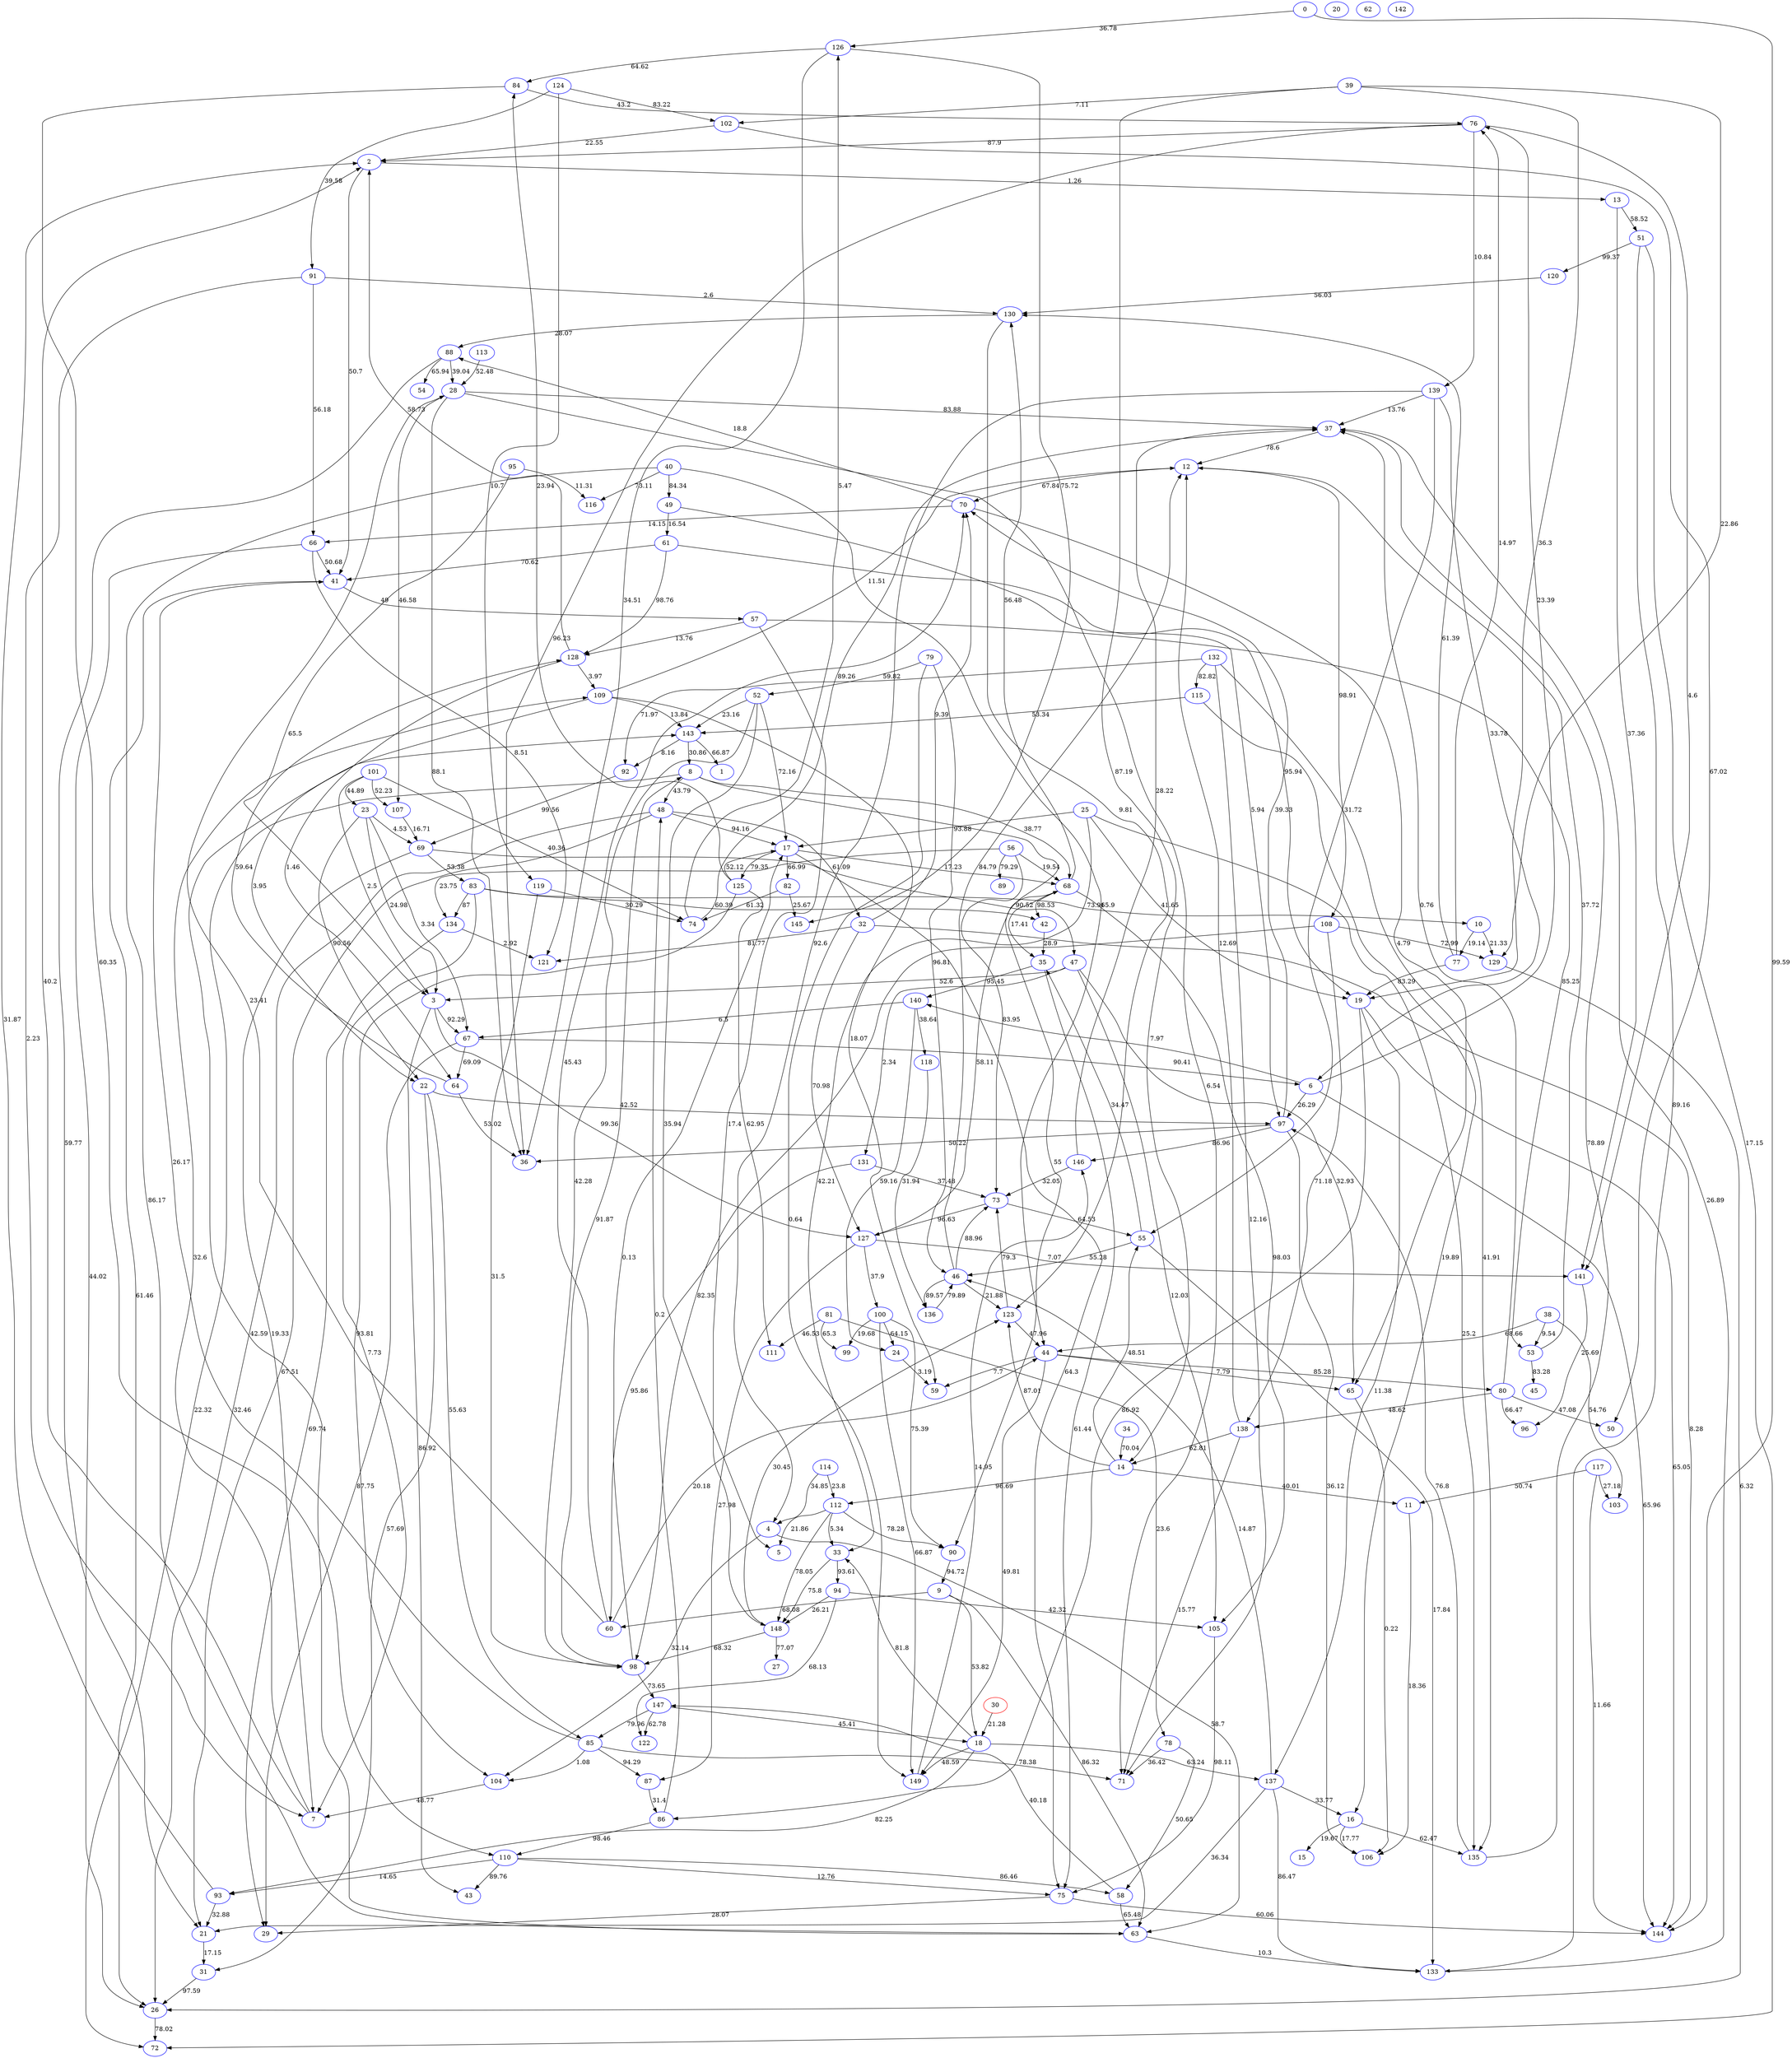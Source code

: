 digraph G {
    0 [pos="1.874,6.468!", label="0", color="blue"];
    1 [pos="2.674,1.641!", label="1", color="blue"];
    2 [pos="9.553,-0.027!", label="2", color="blue"];
    3 [pos="-1.001,-9.117!", label="3", color="blue"];
    4 [pos="5.25,2.378!", label="4", color="blue"];
    5 [pos="-6.311,7.758!", label="5", color="blue"];
    6 [pos="-6.923,-4.134!", label="6", color="blue"];
    7 [pos="7.952,7.724!", label="7", color="blue"];
    8 [pos="0.686,5.33!", label="8", color="blue"];
    9 [pos="-7.75,-1.769!", label="9", color="blue"];
    10 [pos="-7.597,-9.226!", label="10", color="blue"];
    11 [pos="0.635,-1.454!", label="11", color="blue"];
    12 [pos="8.072,-8.987!", label="12", color="blue"];
    13 [pos="-7.102,-0.897!", label="13", color="blue"];
    14 [pos="8.888,-6.32!", label="14", color="blue"];
    15 [pos="-6.033,-5.358!", label="15", color="blue"];
    16 [pos="-4.937,1.227!", label="16", color="blue"];
    17 [pos="-5.774,-2.043!", label="17", color="blue"];
    18 [pos="-0.474,-4.379!", label="18", color="blue"];
    19 [pos="-1.483,-9.778!", label="19", color="blue"];
    20 [pos="-6.409,-5.643!", label="20", color="blue"];
    21 [pos="1.501,9.614!", label="21", color="blue"];
    22 [pos="2.001,2.645!", label="22", color="blue"];
    23 [pos="-4.563,6.539!", label="23", color="blue"];
    24 [pos="2.39,-3.468!", label="24", color="blue"];
    25 [pos="-4.245,-5.152!", label="25", color="blue"];
    26 [pos="1.923,-4.185!", label="26", color="blue"];
    27 [pos="2.791,-3.725!", label="27", color="blue"];
    28 [pos="-4.905,-3.553!", label="28", color="blue"];
    29 [pos="-7.719,-7.416!", label="29", color="blue"];
    30 [pos="3.928,-9.791!", label="30", color="red"];
    31 [pos="-4.854,-5.836!", label="31", color="blue"];
    32 [pos="-1.805,3.025!", label="32", color="blue"];
    33 [pos="-8.074,-4.267!", label="33", color="blue"];
    34 [pos="-0.126,-3.664!", label="34", color="blue"];
    35 [pos="-1.903,-1.504!", label="35", color="blue"];
    36 [pos="9.459,-4.343!", label="36", color="blue"];
    37 [pos="-2.84,-8.422!", label="37", color="blue"];
    38 [pos="0.902,-5.882!", label="38", color="blue"];
    39 [pos="3.273,-4.533!", label="39", color="blue"];
    40 [pos="1.943,-6.552!", label="40", color="blue"];
    41 [pos="-8.443,-3.12!", label="41", color="blue"];
    42 [pos="-0.643,-0.905!", label="42", color="blue"];
    43 [pos="3.828,-3.888!", label="43", color="blue"];
    44 [pos="-2.158,-5.897!", label="44", color="blue"];
    45 [pos="-7.014,-4.622!", label="45", color="blue"];
    46 [pos="-9.259,-2.629!", label="46", color="blue"];
    47 [pos="-2.359,-9.459!", label="47", color="blue"];
    48 [pos="-4.404,-9.09!", label="48", color="blue"];
    49 [pos="6.823,1.087!", label="49", color="blue"];
    50 [pos="-8.947,-9.36!", label="50", color="blue"];
    51 [pos="-9.006,-4.798!", label="51", color="blue"];
    52 [pos="-8.513,-3.571!", label="52", color="blue"];
    53 [pos="7.329,-8.772!", label="53", color="blue"];
    54 [pos="-0.292,1.461!", label="54", color="blue"];
    55 [pos="-8.34,0.406!", label="55", color="blue"];
    56 [pos="-8.454,2.135!", label="56", color="blue"];
    57 [pos="-8.177,8.783!", label="57", color="blue"];
    58 [pos="-7.701,-2.897!", label="58", color="blue"];
    59 [pos="6.314,-6.991!", label="59", color="blue"];
    60 [pos="-4.191,-0.782!", label="60", color="blue"];
    61 [pos="6.413,-0.219!", label="61", color="blue"];
    62 [pos="-9.994,-5.913!", label="62", color="blue"];
    63 [pos="-5.421,-7.421!", label="63", color="blue"];
    64 [pos="5.643,-5.895!", label="64", color="blue"];
    65 [pos="-7.796,4.045!", label="65", color="blue"];
    66 [pos="-4.977,-8.086!", label="66", color="blue"];
    67 [pos="9.088,1.82!", label="67", color="blue"];
    68 [pos="-5.501,9.77!", label="68", color="blue"];
    69 [pos="0.912,-2.726!", label="69", color="blue"];
    70 [pos="-8.453,4.105!", label="70", color="blue"];
    71 [pos="-7.809,-3.534!", label="71", color="blue"];
    72 [pos="-5.945,9.449!", label="72", color="blue"];
    73 [pos="-3.503,-4.923!", label="73", color="blue"];
    74 [pos="-8.461,1.815!", label="74", color="blue"];
    75 [pos="9.746,2.207!", label="75", color="blue"];
    76 [pos="0.844,2.747!", label="76", color="blue"];
    77 [pos="-2.726,-0.151!", label="77", color="blue"];
    78 [pos="-8.86,0.301!", label="78", color="blue"];
    79 [pos="1.552,-5.536!", label="79", color="blue"];
    80 [pos="-9.864,-6.293!", label="80", color="blue"];
    81 [pos="7.437,1.925!", label="81", color="blue"];
    82 [pos="9.712,-3.735!", label="82", color="blue"];
    83 [pos="6.723,-3.722!", label="83", color="blue"];
    84 [pos="-5.402,-6.584!", label="84", color="blue"];
    85 [pos="0.126,0.19!", label="85", color="blue"];
    86 [pos="2.123,-4.726!", label="86", color="blue"];
    87 [pos="6.153,7.977!", label="87", color="blue"];
    88 [pos="-2.554,-9.275!", label="88", color="blue"];
    89 [pos="-8.397,-8.582!", label="89", color="blue"];
    90 [pos="7.678,6.23!", label="90", color="blue"];
    91 [pos="-9.453,-2.912!", label="91", color="blue"];
    92 [pos="-8.389,9.208!", label="92", color="blue"];
    93 [pos="-1.942,0.774!", label="93", color="blue"];
    94 [pos="-0.472,-3.02!", label="94", color="blue"];
    95 [pos="-7.223,5.13!", label="95", color="blue"];
    96 [pos="-9.541,0.987!", label="96", color="blue"];
    97 [pos="5.203,-2.351!", label="97", color="blue"];
    98 [pos="-5.449,-6.413!", label="98", color="blue"];
    99 [pos="-4.828,-7.047!", label="99", color="blue"];
    100 [pos="-3.15,-4.722!", label="100", color="blue"];
    101 [pos="0.497,1.582!", label="101", color="blue"];
    102 [pos="-5.197,-3.551!", label="102", color="blue"];
    103 [pos="-8.238,8.481!", label="103", color="blue"];
    104 [pos="2.047,0.403!", label="104", color="blue"];
    105 [pos="-3.522,7.99!", label="105", color="blue"];
    106 [pos="1.748,4.373!", label="106", color="blue"];
    107 [pos="2.07,5.789!", label="107", color="blue"];
    108 [pos="-4.267,-1.167!", label="108", color="blue"];
    109 [pos="-5.436,7.812!", label="109", color="blue"];
    110 [pos="2.055,-8.347!", label="110", color="blue"];
    111 [pos="-2.299,2.731!", label="111", color="blue"];
    112 [pos="-6.885,-6.446!", label="112", color="blue"];
    113 [pos="-1.275,-0.264!", label="113", color="blue"];
    114 [pos="-9.522,2.032!", label="114", color="blue"];
    115 [pos="9.866,8.203!", label="115", color="blue"];
    116 [pos="7.597,9.605!", label="116", color="blue"];
    117 [pos="3.636,3.124!", label="117", color="blue"];
    118 [pos="-0.003,-9.866!", label="118", color="blue"];
    119 [pos="-3.069,7.972!", label="119", color="blue"];
    120 [pos="7.769,3.1!", label="120", color="blue"];
    121 [pos="-1.767,-6.654!", label="121", color="blue"];
    122 [pos="-3.715,-8.709!", label="122", color="blue"];
    123 [pos="7.361,0.127!", label="123", color="blue"];
    124 [pos="-5.117,-3.505!", label="124", color="blue"];
    125 [pos="-8.559,-8.181!", label="125", color="blue"];
    126 [pos="-0.116,0.104!", label="126", color="blue"];
    127 [pos="2.7,1.866!", label="127", color="blue"];
    128 [pos="-4.734,-9.737!", label="128", color="blue"];
    129 [pos="-5.461,-8.767!", label="129", color="blue"];
    130 [pos="7.163,0.777!", label="130", color="blue"];
    131 [pos="-4.067,-5.162!", label="131", color="blue"];
    132 [pos="-3.392,-6.412!", label="132", color="blue"];
    133 [pos="-1.076,4.855!", label="133", color="blue"];
    134 [pos="4.079,-1.84!", label="134", color="blue"];
    135 [pos="-6.27,5.657!", label="135", color="blue"];
    136 [pos="-2.05,-4.696!", label="136", color="blue"];
    137 [pos="2.828,1.636!", label="137", color="blue"];
    138 [pos="-4.671,-4.175!", label="138", color="blue"];
    139 [pos="-6.37,-6.1!", label="139", color="blue"];
    140 [pos="1.389,6.17!", label="140", color="blue"];
    141 [pos="-4.425,9.252!", label="141", color="blue"];
    142 [pos="-9.858,0.836!", label="142", color="blue"];
    143 [pos="-1.689,6.35!", label="143", color="blue"];
    144 [pos="8.118,-9.229!", label="144", color="blue"];
    145 [pos="-7.506,-8.138!", label="145", color="blue"];
    146 [pos="-9.753,-4.442!", label="146", color="blue"];
    147 [pos="8.198,7.648!", label="147", color="blue"];
    148 [pos="-1.229,1.828!", label="148", color="blue"];
    149 [pos="-3.709,-5.889!", label="149", color="blue"];
    0 -> 144 [label="99.59"];
    0 -> 126 [label="36.78"];
    2 -> 41 [label="50.7"];
    2 -> 13 [label="1.26"];
    3 -> 127 [label="99.36"];
    3 -> 43 [label="86.92"];
    3 -> 67 [label="92.29"];
    4 -> 104 [label="32.14"];
    4 -> 63 [label="58.7"];
    6 -> 76 [label="23.39"];
    6 -> 140 [label="7.97"];
    6 -> 144 [label="65.96"];
    6 -> 97 [label="26.29"];
    7 -> 2 [label="40.2"];
    7 -> 109 [label="32.6"];
    8 -> 48 [label="43.79"];
    8 -> 90 [label="55"];
    8 -> 68 [label="38.77"];
    8 -> 72 [label="22.32"];
    9 -> 18 [label="53.82"];
    9 -> 60 [label="68.08"];
    9 -> 63 [label="86.32"];
    10 -> 77 [label="19.14"];
    10 -> 129 [label="21.33"];
    11 -> 106 [label="18.36"];
    12 -> 70 [label="67.84"];
    12 -> 108 [label="98.91"];
    13 -> 141 [label="37.36"];
    13 -> 51 [label="58.52"];
    14 -> 123 [label="87.01"];
    14 -> 112 [label="96.69"];
    14 -> 55 [label="48.51"];
    14 -> 11 [label="40.01"];
    16 -> 15 [label="19.67"];
    16 -> 135 [label="62.47"];
    16 -> 106 [label="17.77"];
    17 -> 68 [label="17.23"];
    17 -> 75 [label="64.3"];
    17 -> 125 [label="79.35"];
    17 -> 82 [label="66.99"];
    18 -> 93 [label="82.25"];
    18 -> 33 [label="81.8"];
    18 -> 137 [label="63.24"];
    18 -> 149 [label="48.59"];
    19 -> 144 [label="65.05"];
    19 -> 86 [label="86.92"];
    19 -> 137 [label="11.38"];
    21 -> 31 [label="17.15"];
    22 -> 97 [label="42.52"];
    22 -> 85 [label="55.63"];
    22 -> 31 [label="57.69"];
    23 -> 69 [label="4.53"];
    23 -> 22 [label="90.56"];
    23 -> 67 [label="3.34"];
    23 -> 3 [label="24.98"];
    24 -> 59 [label="3.19"];
    25 -> 135 [label="25.2"];
    25 -> 17 [label="93.88"];
    25 -> 33 [label="42.21"];
    25 -> 19 [label="41.65"];
    26 -> 72 [label="78.02"];
    28 -> 107 [label="46.58"];
    28 -> 71 [label="6.54"];
    28 -> 37 [label="83.88"];
    28 -> 36 [label="88.1"];
    30 -> 18 [label="21.28"];
    31 -> 26 [label="97.59"];
    32 -> 127 [label="70.98"];
    32 -> 70 [label="9.39"];
    32 -> 121 [label="81.77"];
    32 -> 144 [label="8.28"];
    33 -> 148 [label="75.8"];
    33 -> 94 [label="93.61"];
    34 -> 14 [label="70.04"];
    35 -> 140 [label="95.45"];
    35 -> 75 [label="61.44"];
    37 -> 12 [label="78.6"];
    38 -> 103 [label="54.76"];
    38 -> 44 [label="68.66"];
    38 -> 53 [label="9.54"];
    39 -> 19 [label="36.3"];
    39 -> 129 [label="22.86"];
    39 -> 102 [label="7.11"];
    39 -> 14 [label="87.19"];
    40 -> 63 [label="86.17"];
    40 -> 116 [label="73.11"];
    40 -> 44 [label="65.9"];
    40 -> 49 [label="84.34"];
    41 -> 26 [label="61.46"];
    41 -> 57 [label="49"];
    42 -> 35 [label="28.9"];
    44 -> 59 [label="7.7"];
    44 -> 149 [label="49.81"];
    44 -> 80 [label="85.28"];
    44 -> 65 [label="7.79"];
    46 -> 136 [label="89.57"];
    46 -> 123 [label="21.88"];
    46 -> 12 [label="84.79"];
    46 -> 73 [label="88.96"];
    47 -> 3 [label="52.6"];
    47 -> 131 [label="2.34"];
    47 -> 105 [label="12.03"];
    47 -> 65 [label="32.93"];
    48 -> 26 [label="32.46"];
    48 -> 17 [label="94.16"];
    48 -> 32 [label="61.09"];
    48 -> 21 [label="67.51"];
    49 -> 61 [label="16.54"];
    49 -> 97 [label="5.94"];
    51 -> 133 [label="89.16"];
    51 -> 72 [label="17.15"];
    51 -> 120 [label="99.37"];
    52 -> 143 [label="23.16"];
    52 -> 17 [label="72.16"];
    52 -> 5 [label="35.94"];
    52 -> 98 [label="42.28"];
    53 -> 45 [label="83.28"];
    53 -> 12 [label="37.72"];
    55 -> 46 [label="55.28"];
    55 -> 35 [label="34.47"];
    55 -> 133 [label="17.84"];
    56 -> 134 [label="23.75"];
    56 -> 68 [label="19.54"];
    56 -> 89 [label="79.29"];
    56 -> 73 [label="83.95"];
    57 -> 148 [label="17.4"];
    57 -> 53 [label="85.25"];
    57 -> 128 [label="13.76"];
    58 -> 147 [label="40.18"];
    58 -> 63 [label="65.48"];
    60 -> 28 [label="23.41"];
    60 -> 44 [label="20.18"];
    60 -> 70 [label="45.43"];
    61 -> 128 [label="98.76"];
    61 -> 41 [label="70.62"];
    61 -> 19 [label="95.94"];
    63 -> 133 [label="10.3"];
    63 -> 143 [label="42.59"];
    64 -> 36 [label="53.02"];
    64 -> 128 [label="59.64"];
    65 -> 106 [label="0.22"];
    66 -> 121 [label="8.51"];
    66 -> 41 [label="50.68"];
    66 -> 26 [label="44.02"];
    67 -> 64 [label="69.09"];
    67 -> 29 [label="87.75"];
    67 -> 6 [label="90.41"];
    68 -> 42 [label="98.53"];
    68 -> 105 [label="98.03"];
    68 -> 35 [label="17.41"];
    68 -> 130 [label="56.48"];
    69 -> 7 [label="19.33"];
    69 -> 83 [label="53.38"];
    69 -> 47 [label="90.52"];
    70 -> 65 [label="4.79"];
    70 -> 88 [label="18.8"];
    70 -> 66 [label="14.15"];
    73 -> 55 [label="64.53"];
    73 -> 127 [label="96.63"];
    74 -> 37 [label="89.26"];
    74 -> 126 [label="5.47"];
    75 -> 29 [label="28.07"];
    75 -> 144 [label="60.06"];
    76 -> 141 [label="4.6"];
    76 -> 139 [label="10.84"];
    76 -> 2 [label="87.9"];
    76 -> 36 [label="96.23"];
    77 -> 130 [label="61.39"];
    77 -> 76 [label="14.97"];
    77 -> 19 [label="83.29"];
    78 -> 58 [label="50.65"];
    78 -> 71 [label="36.42"];
    79 -> 52 [label="59.82"];
    79 -> 46 [label="96.81"];
    79 -> 149 [label="0.64"];
    80 -> 96 [label="66.47"];
    80 -> 138 [label="48.62"];
    80 -> 37 [label="0.76"];
    80 -> 50 [label="47.08"];
    81 -> 111 [label="46.53"];
    81 -> 78 [label="23.6"];
    81 -> 99 [label="65.3"];
    82 -> 74 [label="61.32"];
    82 -> 145 [label="25.67"];
    83 -> 7 [label="7.73"];
    83 -> 42 [label="60.39"];
    83 -> 10 [label="73.91"];
    83 -> 134 [label="87"];
    84 -> 76 [label="43.2"];
    84 -> 110 [label="60.35"];
    85 -> 71 [label="78.38"];
    85 -> 41 [label="26.17"];
    85 -> 104 [label="1.08"];
    85 -> 87 [label="94.29"];
    86 -> 110 [label="98.46"];
    86 -> 48 [label="0.2"];
    87 -> 86 [label="31.4"];
    88 -> 28 [label="39.04"];
    88 -> 21 [label="59.77"];
    88 -> 54 [label="65.94"];
    90 -> 9 [label="94.72"];
    91 -> 130 [label="2.6"];
    91 -> 66 [label="56.18"];
    91 -> 7 [label="2.23"];
    92 -> 69 [label="99.56"];
    93 -> 2 [label="31.87"];
    93 -> 21 [label="32.88"];
    94 -> 122 [label="68.13"];
    94 -> 105 [label="42.32"];
    94 -> 148 [label="26.21"];
    95 -> 3 [label="65.5"];
    95 -> 116 [label="11.31"];
    97 -> 36 [label="50.22"];
    97 -> 106 [label="36.12"];
    97 -> 146 [label="86.96"];
    97 -> 70 [label="39.33"];
    98 -> 8 [label="91.87"];
    98 -> 17 [label="0.13"];
    98 -> 147 [label="73.65"];
    100 -> 99 [label="19.68"];
    100 -> 90 [label="75.39"];
    100 -> 24 [label="64.15"];
    100 -> 149 [label="66.87"];
    101 -> 107 [label="52.23"];
    101 -> 3 [label="2.5"];
    101 -> 23 [label="44.89"];
    101 -> 74 [label="40.36"];
    102 -> 2 [label="22.55"];
    102 -> 50 [label="67.02"];
    104 -> 7 [label="48.77"];
    105 -> 75 [label="98.11"];
    107 -> 69 [label="16.71"];
    108 -> 138 [label="71.18"];
    108 -> 129 [label="72.99"];
    108 -> 98 [label="82.35"];
    109 -> 143 [label="13.84"];
    109 -> 22 [label="3.95"];
    109 -> 12 [label="11.51"];
    109 -> 59 [label="18.07"];
    110 -> 75 [label="12.76"];
    110 -> 43 [label="89.76"];
    110 -> 93 [label="14.65"];
    110 -> 58 [label="86.46"];
    112 -> 5 [label="21.86"];
    112 -> 90 [label="78.28"];
    112 -> 148 [label="78.05"];
    112 -> 33 [label="5.34"];
    113 -> 28 [label="52.48"];
    114 -> 112 [label="23.8"];
    114 -> 4 [label="34.85"];
    115 -> 143 [label="53.34"];
    115 -> 16 [label="19.89"];
    117 -> 144 [label="11.66"];
    117 -> 11 [label="50.74"];
    117 -> 103 [label="27.18"];
    118 -> 136 [label="31.94"];
    119 -> 98 [label="31.5"];
    119 -> 74 [label="30.29"];
    120 -> 130 [label="56.03"];
    123 -> 73 [label="79.3"];
    123 -> 44 [label="47.96"];
    124 -> 119 [label="10.7"];
    124 -> 102 [label="83.22"];
    124 -> 91 [label="39.58"];
    125 -> 104 [label="93.81"];
    125 -> 84 [label="23.94"];
    125 -> 17 [label="52.12"];
    125 -> 111 [label="62.95"];
    126 -> 84 [label="64.62"];
    126 -> 145 [label="75.72"];
    126 -> 36 [label="34.51"];
    127 -> 141 [label="7.07"];
    127 -> 68 [label="58.11"];
    127 -> 87 [label="27.98"];
    127 -> 100 [label="37.9"];
    128 -> 64 [label="1.46"];
    128 -> 2 [label="58.73"];
    128 -> 109 [label="3.97"];
    129 -> 26 [label="6.32"];
    130 -> 123 [label="9.81"];
    130 -> 88 [label="28.07"];
    131 -> 60 [label="95.86"];
    131 -> 73 [label="37.48"];
    132 -> 71 [label="12.16"];
    132 -> 92 [label="71.97"];
    132 -> 115 [label="82.82"];
    132 -> 135 [label="41.91"];
    133 -> 37 [label="26.89"];
    134 -> 29 [label="69.74"];
    134 -> 121 [label="2.92"];
    135 -> 97 [label="76.8"];
    135 -> 37 [label="78.89"];
    136 -> 46 [label="79.89"];
    137 -> 46 [label="14.87"];
    137 -> 21 [label="36.34"];
    137 -> 133 [label="86.47"];
    137 -> 16 [label="33.77"];
    138 -> 14 [label="62.81"];
    138 -> 71 [label="15.77"];
    138 -> 12 [label="12.69"];
    139 -> 4 [label="92.6"];
    139 -> 6 [label="33.78"];
    139 -> 37 [label="13.76"];
    139 -> 55 [label="31.72"];
    140 -> 67 [label="6.5"];
    140 -> 118 [label="38.64"];
    140 -> 24 [label="59.16"];
    141 -> 96 [label="25.69"];
    143 -> 1 [label="66.87"];
    143 -> 92 [label="8.16"];
    143 -> 8 [label="30.86"];
    146 -> 37 [label="28.22"];
    146 -> 73 [label="32.05"];
    147 -> 85 [label="79.96"];
    147 -> 122 [label="62.78"];
    147 -> 18 [label="45.41"];
    148 -> 123 [label="30.45"];
    148 -> 27 [label="77.07"];
    148 -> 98 [label="68.32"];
    149 -> 146 [label="14.95"];
}
